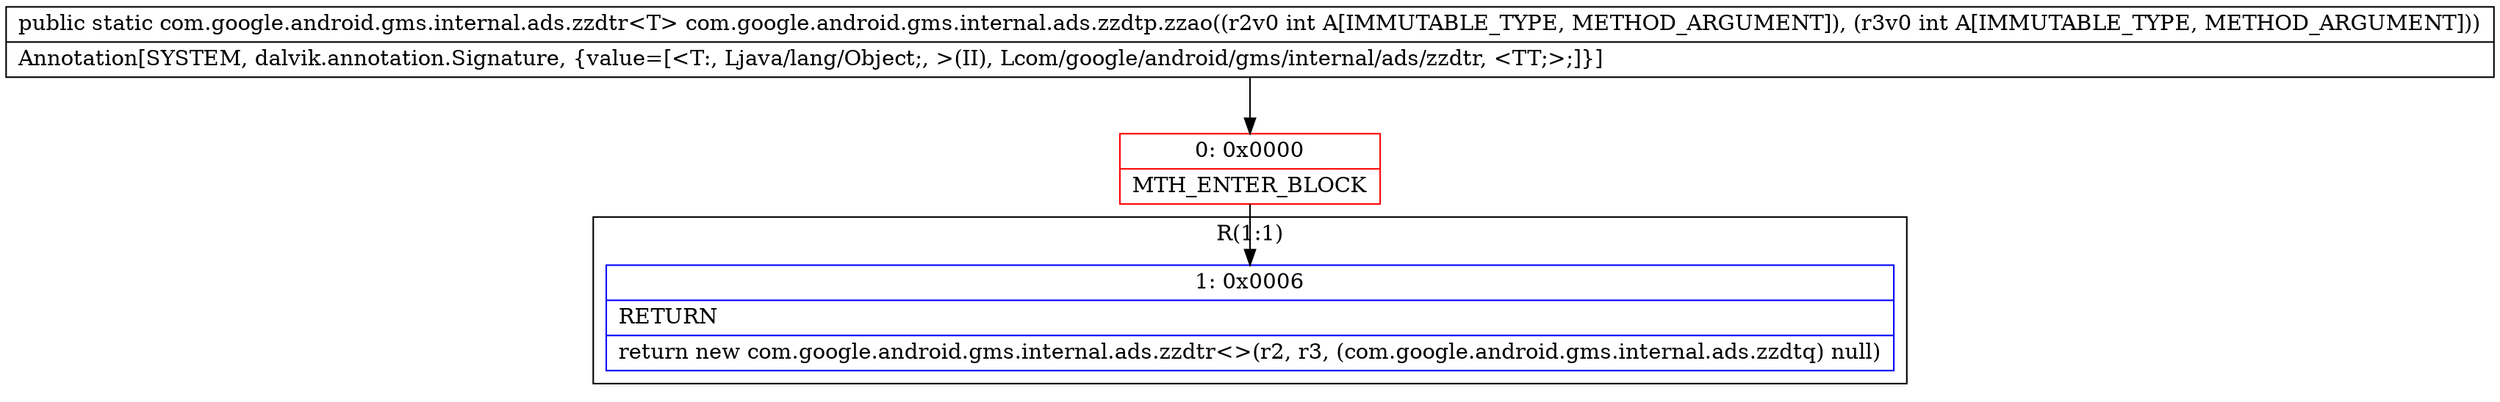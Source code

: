digraph "CFG forcom.google.android.gms.internal.ads.zzdtp.zzao(II)Lcom\/google\/android\/gms\/internal\/ads\/zzdtr;" {
subgraph cluster_Region_1684026443 {
label = "R(1:1)";
node [shape=record,color=blue];
Node_1 [shape=record,label="{1\:\ 0x0006|RETURN\l|return new com.google.android.gms.internal.ads.zzdtr\<\>(r2, r3, (com.google.android.gms.internal.ads.zzdtq) null)\l}"];
}
Node_0 [shape=record,color=red,label="{0\:\ 0x0000|MTH_ENTER_BLOCK\l}"];
MethodNode[shape=record,label="{public static com.google.android.gms.internal.ads.zzdtr\<T\> com.google.android.gms.internal.ads.zzdtp.zzao((r2v0 int A[IMMUTABLE_TYPE, METHOD_ARGUMENT]), (r3v0 int A[IMMUTABLE_TYPE, METHOD_ARGUMENT]))  | Annotation[SYSTEM, dalvik.annotation.Signature, \{value=[\<T:, Ljava\/lang\/Object;, \>(II), Lcom\/google\/android\/gms\/internal\/ads\/zzdtr, \<TT;\>;]\}]\l}"];
MethodNode -> Node_0;
Node_0 -> Node_1;
}

